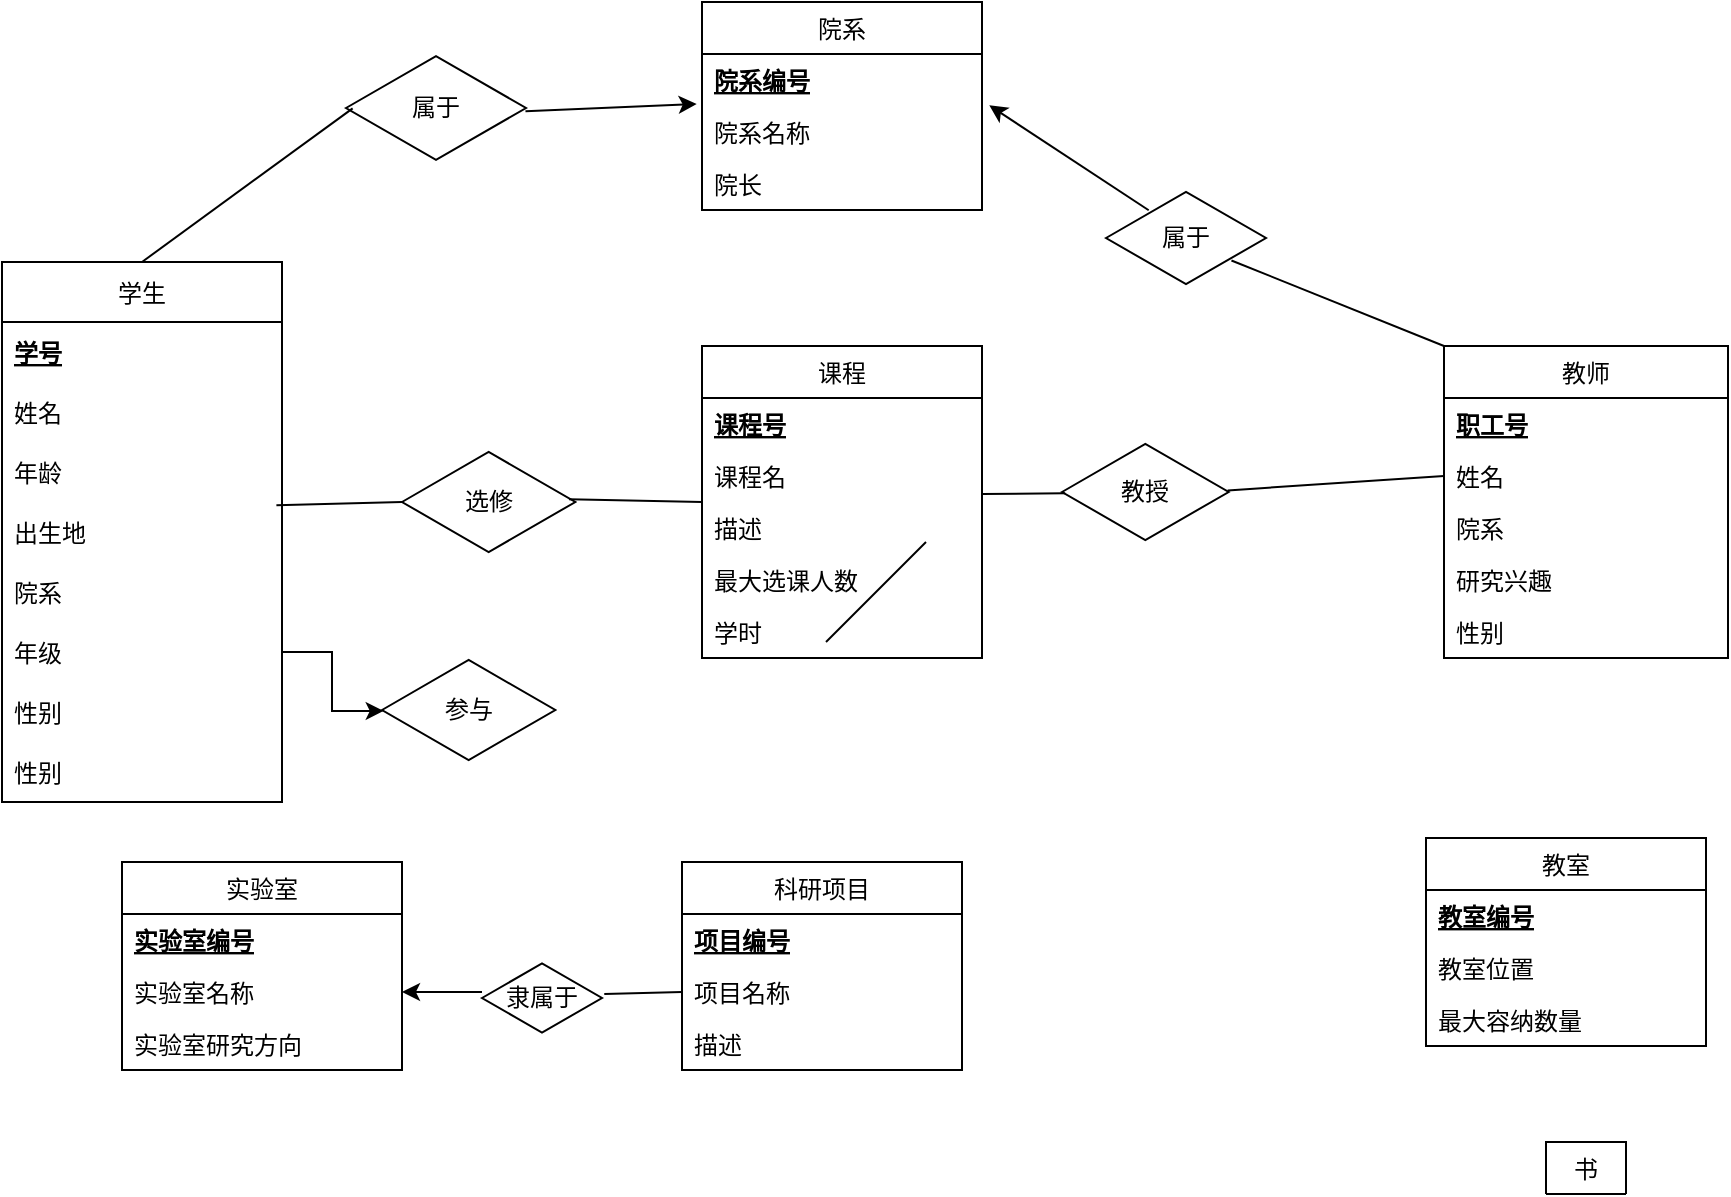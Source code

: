 <mxfile version="17.4.0" type="github" pages="2">
  <diagram id="R2lEEEUBdFMjLlhIrx00" name="Page-1">
    <mxGraphModel dx="921" dy="482" grid="1" gridSize="10" guides="1" tooltips="1" connect="1" arrows="1" fold="1" page="1" pageScale="1" pageWidth="850" pageHeight="1100" math="0" shadow="0" extFonts="Permanent Marker^https://fonts.googleapis.com/css?family=Permanent+Marker">
      <root>
        <mxCell id="0" />
        <mxCell id="1" parent="0" />
        <mxCell id="7lzDXjfHuIVDXy_lofM1-3" value="学生" style="swimlane;fontStyle=0;childLayout=stackLayout;horizontal=1;startSize=30;horizontalStack=0;resizeParent=1;resizeParentMax=0;resizeLast=0;collapsible=1;marginBottom=0;fontFamily=Helvetica;" vertex="1" parent="1">
          <mxGeometry x="178" y="210" width="140" height="270" as="geometry">
            <mxRectangle x="80" y="70" width="60" height="30" as="alternateBounds" />
          </mxGeometry>
        </mxCell>
        <mxCell id="7lzDXjfHuIVDXy_lofM1-4" value="学号" style="text;strokeColor=none;fillColor=none;align=left;verticalAlign=middle;spacingLeft=4;spacingRight=4;overflow=hidden;points=[[0,0.5],[1,0.5]];portConstraint=eastwest;rotatable=0;fontFamily=Helvetica;fontStyle=5" vertex="1" parent="7lzDXjfHuIVDXy_lofM1-3">
          <mxGeometry y="30" width="140" height="30" as="geometry" />
        </mxCell>
        <mxCell id="7lzDXjfHuIVDXy_lofM1-5" value="姓名" style="text;strokeColor=none;fillColor=none;align=left;verticalAlign=middle;spacingLeft=4;spacingRight=4;overflow=hidden;points=[[0,0.5],[1,0.5]];portConstraint=eastwest;rotatable=0;fontFamily=Helvetica;" vertex="1" parent="7lzDXjfHuIVDXy_lofM1-3">
          <mxGeometry y="60" width="140" height="30" as="geometry" />
        </mxCell>
        <mxCell id="7lzDXjfHuIVDXy_lofM1-6" value="年龄" style="text;strokeColor=none;fillColor=none;align=left;verticalAlign=middle;spacingLeft=4;spacingRight=4;overflow=hidden;points=[[0,0.5],[1,0.5]];portConstraint=eastwest;rotatable=0;fontFamily=Helvetica;" vertex="1" parent="7lzDXjfHuIVDXy_lofM1-3">
          <mxGeometry y="90" width="140" height="30" as="geometry" />
        </mxCell>
        <mxCell id="7lzDXjfHuIVDXy_lofM1-41" value="出生地" style="text;strokeColor=none;fillColor=none;align=left;verticalAlign=middle;spacingLeft=4;spacingRight=4;overflow=hidden;points=[[0,0.5],[1,0.5]];portConstraint=eastwest;rotatable=0;fontFamily=Helvetica;" vertex="1" parent="7lzDXjfHuIVDXy_lofM1-3">
          <mxGeometry y="120" width="140" height="30" as="geometry" />
        </mxCell>
        <mxCell id="7lzDXjfHuIVDXy_lofM1-40" value="院系" style="text;strokeColor=none;fillColor=none;align=left;verticalAlign=middle;spacingLeft=4;spacingRight=4;overflow=hidden;points=[[0,0.5],[1,0.5]];portConstraint=eastwest;rotatable=0;fontFamily=Helvetica;" vertex="1" parent="7lzDXjfHuIVDXy_lofM1-3">
          <mxGeometry y="150" width="140" height="30" as="geometry" />
        </mxCell>
        <mxCell id="7lzDXjfHuIVDXy_lofM1-39" value="年级" style="text;strokeColor=none;fillColor=none;align=left;verticalAlign=middle;spacingLeft=4;spacingRight=4;overflow=hidden;points=[[0,0.5],[1,0.5]];portConstraint=eastwest;rotatable=0;fontFamily=Helvetica;" vertex="1" parent="7lzDXjfHuIVDXy_lofM1-3">
          <mxGeometry y="180" width="140" height="30" as="geometry" />
        </mxCell>
        <mxCell id="7lzDXjfHuIVDXy_lofM1-38" value="性别" style="text;strokeColor=none;fillColor=none;align=left;verticalAlign=middle;spacingLeft=4;spacingRight=4;overflow=hidden;points=[[0,0.5],[1,0.5]];portConstraint=eastwest;rotatable=0;fontFamily=Helvetica;" vertex="1" parent="7lzDXjfHuIVDXy_lofM1-3">
          <mxGeometry y="210" width="140" height="30" as="geometry" />
        </mxCell>
        <mxCell id="G1MRK59V_kb3aeOXzDQ2-5" value="性别" style="text;strokeColor=none;fillColor=none;align=left;verticalAlign=middle;spacingLeft=4;spacingRight=4;overflow=hidden;points=[[0,0.5],[1,0.5]];portConstraint=eastwest;rotatable=0;fontFamily=Helvetica;" vertex="1" parent="7lzDXjfHuIVDXy_lofM1-3">
          <mxGeometry y="240" width="140" height="30" as="geometry" />
        </mxCell>
        <mxCell id="7lzDXjfHuIVDXy_lofM1-29" value="教师" style="swimlane;fontStyle=0;childLayout=stackLayout;horizontal=1;startSize=26;fillColor=none;horizontalStack=0;resizeParent=1;resizeParentMax=0;resizeLast=0;collapsible=1;marginBottom=0;fontFamily=Helvetica;" vertex="1" parent="1">
          <mxGeometry x="899" y="252" width="142" height="156" as="geometry" />
        </mxCell>
        <mxCell id="7lzDXjfHuIVDXy_lofM1-30" value="职工号" style="text;strokeColor=none;fillColor=none;align=left;verticalAlign=top;spacingLeft=4;spacingRight=4;overflow=hidden;rotatable=0;points=[[0,0.5],[1,0.5]];portConstraint=eastwest;fontFamily=Helvetica;fontStyle=5" vertex="1" parent="7lzDXjfHuIVDXy_lofM1-29">
          <mxGeometry y="26" width="142" height="26" as="geometry" />
        </mxCell>
        <mxCell id="7lzDXjfHuIVDXy_lofM1-31" value="姓名" style="text;strokeColor=none;fillColor=none;align=left;verticalAlign=top;spacingLeft=4;spacingRight=4;overflow=hidden;rotatable=0;points=[[0,0.5],[1,0.5]];portConstraint=eastwest;fontFamily=Helvetica;" vertex="1" parent="7lzDXjfHuIVDXy_lofM1-29">
          <mxGeometry y="52" width="142" height="26" as="geometry" />
        </mxCell>
        <mxCell id="7lzDXjfHuIVDXy_lofM1-32" value="院系" style="text;strokeColor=none;fillColor=none;align=left;verticalAlign=top;spacingLeft=4;spacingRight=4;overflow=hidden;rotatable=0;points=[[0,0.5],[1,0.5]];portConstraint=eastwest;fontFamily=Helvetica;" vertex="1" parent="7lzDXjfHuIVDXy_lofM1-29">
          <mxGeometry y="78" width="142" height="26" as="geometry" />
        </mxCell>
        <mxCell id="7lzDXjfHuIVDXy_lofM1-33" value="研究兴趣" style="text;strokeColor=none;fillColor=none;align=left;verticalAlign=top;spacingLeft=4;spacingRight=4;overflow=hidden;rotatable=0;points=[[0,0.5],[1,0.5]];portConstraint=eastwest;fontFamily=Helvetica;" vertex="1" parent="7lzDXjfHuIVDXy_lofM1-29">
          <mxGeometry y="104" width="142" height="26" as="geometry" />
        </mxCell>
        <mxCell id="7lzDXjfHuIVDXy_lofM1-34" value="性别" style="text;strokeColor=none;fillColor=none;align=left;verticalAlign=top;spacingLeft=4;spacingRight=4;overflow=hidden;rotatable=0;points=[[0,0.5],[1,0.5]];portConstraint=eastwest;fontFamily=Helvetica;" vertex="1" parent="7lzDXjfHuIVDXy_lofM1-29">
          <mxGeometry y="130" width="142" height="26" as="geometry" />
        </mxCell>
        <mxCell id="7lzDXjfHuIVDXy_lofM1-42" value="课程" style="swimlane;fontStyle=0;childLayout=stackLayout;horizontal=1;startSize=26;fillColor=none;horizontalStack=0;resizeParent=1;resizeParentMax=0;resizeLast=0;collapsible=1;marginBottom=0;fontFamily=Helvetica;" vertex="1" parent="1">
          <mxGeometry x="528" y="252" width="140" height="156" as="geometry" />
        </mxCell>
        <mxCell id="7lzDXjfHuIVDXy_lofM1-43" value="课程号" style="text;strokeColor=none;fillColor=none;align=left;verticalAlign=top;spacingLeft=4;spacingRight=4;overflow=hidden;rotatable=0;points=[[0,0.5],[1,0.5]];portConstraint=eastwest;fontFamily=Helvetica;fontStyle=5" vertex="1" parent="7lzDXjfHuIVDXy_lofM1-42">
          <mxGeometry y="26" width="140" height="26" as="geometry" />
        </mxCell>
        <mxCell id="7lzDXjfHuIVDXy_lofM1-44" value="课程名" style="text;strokeColor=none;fillColor=none;align=left;verticalAlign=top;spacingLeft=4;spacingRight=4;overflow=hidden;rotatable=0;points=[[0,0.5],[1,0.5]];portConstraint=eastwest;fontFamily=Helvetica;" vertex="1" parent="7lzDXjfHuIVDXy_lofM1-42">
          <mxGeometry y="52" width="140" height="26" as="geometry" />
        </mxCell>
        <mxCell id="7lzDXjfHuIVDXy_lofM1-45" value="描述" style="text;strokeColor=none;fillColor=none;align=left;verticalAlign=top;spacingLeft=4;spacingRight=4;overflow=hidden;rotatable=0;points=[[0,0.5],[1,0.5]];portConstraint=eastwest;fontFamily=Helvetica;" vertex="1" parent="7lzDXjfHuIVDXy_lofM1-42">
          <mxGeometry y="78" width="140" height="26" as="geometry" />
        </mxCell>
        <mxCell id="7lzDXjfHuIVDXy_lofM1-46" value="最大选课人数" style="text;strokeColor=none;fillColor=none;align=left;verticalAlign=top;spacingLeft=4;spacingRight=4;overflow=hidden;rotatable=0;points=[[0,0.5],[1,0.5]];portConstraint=eastwest;fontFamily=Helvetica;" vertex="1" parent="7lzDXjfHuIVDXy_lofM1-42">
          <mxGeometry y="104" width="140" height="26" as="geometry" />
        </mxCell>
        <mxCell id="7lzDXjfHuIVDXy_lofM1-47" value="学时" style="text;strokeColor=none;fillColor=none;align=left;verticalAlign=top;spacingLeft=4;spacingRight=4;overflow=hidden;rotatable=0;points=[[0,0.5],[1,0.5]];portConstraint=eastwest;fontFamily=Helvetica;" vertex="1" parent="7lzDXjfHuIVDXy_lofM1-42">
          <mxGeometry y="130" width="140" height="26" as="geometry" />
        </mxCell>
        <mxCell id="7lzDXjfHuIVDXy_lofM1-48" value="科研项目" style="swimlane;fontStyle=0;childLayout=stackLayout;horizontal=1;startSize=26;fillColor=none;horizontalStack=0;resizeParent=1;resizeParentMax=0;resizeLast=0;collapsible=1;marginBottom=0;fontFamily=Helvetica;" vertex="1" parent="1">
          <mxGeometry x="518" y="510" width="140" height="104" as="geometry" />
        </mxCell>
        <mxCell id="7lzDXjfHuIVDXy_lofM1-49" value="项目编号" style="text;strokeColor=none;fillColor=none;align=left;verticalAlign=top;spacingLeft=4;spacingRight=4;overflow=hidden;rotatable=0;points=[[0,0.5],[1,0.5]];portConstraint=eastwest;fontFamily=Helvetica;fontStyle=5" vertex="1" parent="7lzDXjfHuIVDXy_lofM1-48">
          <mxGeometry y="26" width="140" height="26" as="geometry" />
        </mxCell>
        <mxCell id="7lzDXjfHuIVDXy_lofM1-50" value="项目名称" style="text;strokeColor=none;fillColor=none;align=left;verticalAlign=top;spacingLeft=4;spacingRight=4;overflow=hidden;rotatable=0;points=[[0,0.5],[1,0.5]];portConstraint=eastwest;fontFamily=Helvetica;" vertex="1" parent="7lzDXjfHuIVDXy_lofM1-48">
          <mxGeometry y="52" width="140" height="26" as="geometry" />
        </mxCell>
        <mxCell id="7lzDXjfHuIVDXy_lofM1-51" value="描述" style="text;strokeColor=none;fillColor=none;align=left;verticalAlign=top;spacingLeft=4;spacingRight=4;overflow=hidden;rotatable=0;points=[[0,0.5],[1,0.5]];portConstraint=eastwest;fontFamily=Helvetica;" vertex="1" parent="7lzDXjfHuIVDXy_lofM1-48">
          <mxGeometry y="78" width="140" height="26" as="geometry" />
        </mxCell>
        <mxCell id="7lzDXjfHuIVDXy_lofM1-52" value="实验室" style="swimlane;fontStyle=0;childLayout=stackLayout;horizontal=1;startSize=26;fillColor=none;horizontalStack=0;resizeParent=1;resizeParentMax=0;resizeLast=0;collapsible=1;marginBottom=0;fontFamily=Helvetica;" vertex="1" parent="1">
          <mxGeometry x="238" y="510" width="140" height="104" as="geometry" />
        </mxCell>
        <mxCell id="7lzDXjfHuIVDXy_lofM1-54" value="实验室编号" style="text;strokeColor=none;fillColor=none;align=left;verticalAlign=top;spacingLeft=4;spacingRight=4;overflow=hidden;rotatable=0;points=[[0,0.5],[1,0.5]];portConstraint=eastwest;fontFamily=Helvetica;fontStyle=5" vertex="1" parent="7lzDXjfHuIVDXy_lofM1-52">
          <mxGeometry y="26" width="140" height="26" as="geometry" />
        </mxCell>
        <mxCell id="7lzDXjfHuIVDXy_lofM1-53" value="实验室名称" style="text;strokeColor=none;fillColor=none;align=left;verticalAlign=top;spacingLeft=4;spacingRight=4;overflow=hidden;rotatable=0;points=[[0,0.5],[1,0.5]];portConstraint=eastwest;fontFamily=Helvetica;fontStyle=0" vertex="1" parent="7lzDXjfHuIVDXy_lofM1-52">
          <mxGeometry y="52" width="140" height="26" as="geometry" />
        </mxCell>
        <mxCell id="7lzDXjfHuIVDXy_lofM1-55" value="实验室研究方向" style="text;strokeColor=none;fillColor=none;align=left;verticalAlign=top;spacingLeft=4;spacingRight=4;overflow=hidden;rotatable=0;points=[[0,0.5],[1,0.5]];portConstraint=eastwest;fontFamily=Helvetica;" vertex="1" parent="7lzDXjfHuIVDXy_lofM1-52">
          <mxGeometry y="78" width="140" height="26" as="geometry" />
        </mxCell>
        <mxCell id="7lzDXjfHuIVDXy_lofM1-57" value="院系" style="swimlane;fontStyle=0;childLayout=stackLayout;horizontal=1;startSize=26;fillColor=none;horizontalStack=0;resizeParent=1;resizeParentMax=0;resizeLast=0;collapsible=1;marginBottom=0;fontFamily=Helvetica;" vertex="1" parent="1">
          <mxGeometry x="528" y="80" width="140" height="104" as="geometry" />
        </mxCell>
        <mxCell id="7lzDXjfHuIVDXy_lofM1-58" value="院系编号" style="text;strokeColor=none;fillColor=none;align=left;verticalAlign=top;spacingLeft=4;spacingRight=4;overflow=hidden;rotatable=0;points=[[0,0.5],[1,0.5]];portConstraint=eastwest;fontFamily=Helvetica;fontStyle=5" vertex="1" parent="7lzDXjfHuIVDXy_lofM1-57">
          <mxGeometry y="26" width="140" height="26" as="geometry" />
        </mxCell>
        <mxCell id="7lzDXjfHuIVDXy_lofM1-59" value="院系名称" style="text;strokeColor=none;fillColor=none;align=left;verticalAlign=top;spacingLeft=4;spacingRight=4;overflow=hidden;rotatable=0;points=[[0,0.5],[1,0.5]];portConstraint=eastwest;fontFamily=Helvetica;" vertex="1" parent="7lzDXjfHuIVDXy_lofM1-57">
          <mxGeometry y="52" width="140" height="26" as="geometry" />
        </mxCell>
        <mxCell id="7lzDXjfHuIVDXy_lofM1-60" value="院长" style="text;strokeColor=none;fillColor=none;align=left;verticalAlign=top;spacingLeft=4;spacingRight=4;overflow=hidden;rotatable=0;points=[[0,0.5],[1,0.5]];portConstraint=eastwest;fontFamily=Helvetica;" vertex="1" parent="7lzDXjfHuIVDXy_lofM1-57">
          <mxGeometry y="78" width="140" height="26" as="geometry" />
        </mxCell>
        <mxCell id="7lzDXjfHuIVDXy_lofM1-61" value="教室" style="swimlane;fontStyle=0;childLayout=stackLayout;horizontal=1;startSize=26;fillColor=none;horizontalStack=0;resizeParent=1;resizeParentMax=0;resizeLast=0;collapsible=1;marginBottom=0;fontFamily=Helvetica;" vertex="1" parent="1">
          <mxGeometry x="890" y="498" width="140" height="104" as="geometry" />
        </mxCell>
        <mxCell id="7lzDXjfHuIVDXy_lofM1-62" value="教室编号" style="text;strokeColor=none;fillColor=none;align=left;verticalAlign=top;spacingLeft=4;spacingRight=4;overflow=hidden;rotatable=0;points=[[0,0.5],[1,0.5]];portConstraint=eastwest;fontFamily=Helvetica;fontStyle=5" vertex="1" parent="7lzDXjfHuIVDXy_lofM1-61">
          <mxGeometry y="26" width="140" height="26" as="geometry" />
        </mxCell>
        <mxCell id="7lzDXjfHuIVDXy_lofM1-63" value="教室位置" style="text;strokeColor=none;fillColor=none;align=left;verticalAlign=top;spacingLeft=4;spacingRight=4;overflow=hidden;rotatable=0;points=[[0,0.5],[1,0.5]];portConstraint=eastwest;fontFamily=Helvetica;" vertex="1" parent="7lzDXjfHuIVDXy_lofM1-61">
          <mxGeometry y="52" width="140" height="26" as="geometry" />
        </mxCell>
        <mxCell id="7lzDXjfHuIVDXy_lofM1-64" value="最大容纳数量" style="text;strokeColor=none;fillColor=none;align=left;verticalAlign=top;spacingLeft=4;spacingRight=4;overflow=hidden;rotatable=0;points=[[0,0.5],[1,0.5]];portConstraint=eastwest;fontFamily=Helvetica;" vertex="1" parent="7lzDXjfHuIVDXy_lofM1-61">
          <mxGeometry y="78" width="140" height="26" as="geometry" />
        </mxCell>
        <mxCell id="7lzDXjfHuIVDXy_lofM1-66" value="书" style="swimlane;fontStyle=0;childLayout=stackLayout;horizontal=1;startSize=26;fillColor=none;horizontalStack=0;resizeParent=1;resizeParentMax=0;resizeLast=0;collapsible=1;marginBottom=0;fontFamily=Helvetica;" vertex="1" collapsed="1" parent="1">
          <mxGeometry x="950" y="650" width="40" height="26" as="geometry">
            <mxRectangle x="250" y="484" width="140" height="104" as="alternateBounds" />
          </mxGeometry>
        </mxCell>
        <mxCell id="7lzDXjfHuIVDXy_lofM1-67" value="书编号" style="text;strokeColor=none;fillColor=none;align=left;verticalAlign=top;spacingLeft=4;spacingRight=4;overflow=hidden;rotatable=0;points=[[0,0.5],[1,0.5]];portConstraint=eastwest;fontFamily=Helvetica;fontStyle=5" vertex="1" parent="7lzDXjfHuIVDXy_lofM1-66">
          <mxGeometry y="26" width="140" height="26" as="geometry" />
        </mxCell>
        <mxCell id="7lzDXjfHuIVDXy_lofM1-68" value="书名称" style="text;strokeColor=none;fillColor=none;align=left;verticalAlign=top;spacingLeft=4;spacingRight=4;overflow=hidden;rotatable=0;points=[[0,0.5],[1,0.5]];portConstraint=eastwest;fontFamily=Helvetica;fontStyle=5" vertex="1" parent="7lzDXjfHuIVDXy_lofM1-66">
          <mxGeometry y="52" width="140" height="26" as="geometry" />
        </mxCell>
        <mxCell id="7lzDXjfHuIVDXy_lofM1-69" value="书存放位置" style="text;strokeColor=none;fillColor=none;align=left;verticalAlign=top;spacingLeft=4;spacingRight=4;overflow=hidden;rotatable=0;points=[[0,0.5],[1,0.5]];portConstraint=eastwest;fontFamily=Helvetica;" vertex="1" parent="7lzDXjfHuIVDXy_lofM1-66">
          <mxGeometry y="78" width="140" height="26" as="geometry" />
        </mxCell>
        <mxCell id="7lzDXjfHuIVDXy_lofM1-70" value="选修" style="html=1;whiteSpace=wrap;aspect=fixed;shape=isoRectangle;fontFamily=Helvetica;" vertex="1" parent="1">
          <mxGeometry x="378" y="304" width="86.67" height="52" as="geometry" />
        </mxCell>
        <mxCell id="7lzDXjfHuIVDXy_lofM1-73" value="" style="endArrow=none;html=1;rounded=0;fontFamily=Helvetica;exitX=0.963;exitY=0.474;exitDx=0;exitDy=0;exitPerimeter=0;" edge="1" parent="1" source="7lzDXjfHuIVDXy_lofM1-70">
          <mxGeometry width="50" height="50" relative="1" as="geometry">
            <mxPoint x="468" y="330" as="sourcePoint" />
            <mxPoint x="528" y="330" as="targetPoint" />
          </mxGeometry>
        </mxCell>
        <mxCell id="7lzDXjfHuIVDXy_lofM1-75" value="" style="endArrow=none;html=1;rounded=0;fontFamily=Helvetica;exitX=0.98;exitY=0.053;exitDx=0;exitDy=0;exitPerimeter=0;" edge="1" parent="1" source="7lzDXjfHuIVDXy_lofM1-41">
          <mxGeometry width="50" height="50" relative="1" as="geometry">
            <mxPoint x="328" y="380" as="sourcePoint" />
            <mxPoint x="378" y="330" as="targetPoint" />
          </mxGeometry>
        </mxCell>
        <mxCell id="7lzDXjfHuIVDXy_lofM1-76" value="教授" style="html=1;whiteSpace=wrap;aspect=fixed;shape=isoRectangle;fontFamily=Helvetica;" vertex="1" parent="1">
          <mxGeometry x="708" y="300" width="83.33" height="50" as="geometry" />
        </mxCell>
        <mxCell id="7lzDXjfHuIVDXy_lofM1-77" value="" style="endArrow=none;html=1;rounded=0;fontFamily=Helvetica;exitX=0.994;exitY=0.484;exitDx=0;exitDy=0;exitPerimeter=0;entryX=0;entryY=0.5;entryDx=0;entryDy=0;" edge="1" parent="1" source="7lzDXjfHuIVDXy_lofM1-76" target="7lzDXjfHuIVDXy_lofM1-31">
          <mxGeometry width="50" height="50" relative="1" as="geometry">
            <mxPoint x="778" y="370" as="sourcePoint" />
            <mxPoint x="828" y="320" as="targetPoint" />
          </mxGeometry>
        </mxCell>
        <mxCell id="7lzDXjfHuIVDXy_lofM1-78" value="" style="endArrow=none;html=1;rounded=0;fontFamily=Helvetica;entryX=0.019;entryY=0.513;entryDx=0;entryDy=0;entryPerimeter=0;" edge="1" parent="1" target="7lzDXjfHuIVDXy_lofM1-76">
          <mxGeometry width="50" height="50" relative="1" as="geometry">
            <mxPoint x="668" y="326" as="sourcePoint" />
            <mxPoint x="728" y="340" as="targetPoint" />
          </mxGeometry>
        </mxCell>
        <mxCell id="7lzDXjfHuIVDXy_lofM1-80" value="" style="endArrow=classic;html=1;rounded=0;fontFamily=Helvetica;entryX=1;entryY=0.5;entryDx=0;entryDy=0;" edge="1" parent="1" target="7lzDXjfHuIVDXy_lofM1-53">
          <mxGeometry width="50" height="50" relative="1" as="geometry">
            <mxPoint x="418" y="575" as="sourcePoint" />
            <mxPoint x="458" y="540" as="targetPoint" />
          </mxGeometry>
        </mxCell>
        <mxCell id="7lzDXjfHuIVDXy_lofM1-81" value="隶属于" style="html=1;whiteSpace=wrap;aspect=fixed;shape=isoRectangle;fontFamily=Helvetica;" vertex="1" parent="1">
          <mxGeometry x="418" y="560" width="60" height="36" as="geometry" />
        </mxCell>
        <mxCell id="7lzDXjfHuIVDXy_lofM1-82" value="" style="endArrow=none;html=1;rounded=0;fontFamily=Helvetica;entryX=0;entryY=0.5;entryDx=0;entryDy=0;exitX=1.019;exitY=0.445;exitDx=0;exitDy=0;exitPerimeter=0;" edge="1" parent="1" source="7lzDXjfHuIVDXy_lofM1-81" target="7lzDXjfHuIVDXy_lofM1-50">
          <mxGeometry width="50" height="50" relative="1" as="geometry">
            <mxPoint x="608" y="550" as="sourcePoint" />
            <mxPoint x="658" y="500" as="targetPoint" />
          </mxGeometry>
        </mxCell>
        <mxCell id="7lzDXjfHuIVDXy_lofM1-83" value="属于" style="html=1;whiteSpace=wrap;aspect=fixed;shape=isoRectangle;fontFamily=Helvetica;" vertex="1" parent="1">
          <mxGeometry x="350" y="106" width="90" height="54" as="geometry" />
        </mxCell>
        <mxCell id="7lzDXjfHuIVDXy_lofM1-84" value="" style="endArrow=none;html=1;rounded=0;fontFamily=Helvetica;exitX=0.5;exitY=0;exitDx=0;exitDy=0;entryX=0.037;entryY=0.503;entryDx=0;entryDy=0;entryPerimeter=0;" edge="1" parent="1" source="7lzDXjfHuIVDXy_lofM1-3" target="7lzDXjfHuIVDXy_lofM1-83">
          <mxGeometry width="50" height="50" relative="1" as="geometry">
            <mxPoint x="590" y="290" as="sourcePoint" />
            <mxPoint x="640" y="240" as="targetPoint" />
          </mxGeometry>
        </mxCell>
        <mxCell id="7lzDXjfHuIVDXy_lofM1-85" value="" style="endArrow=classic;html=1;rounded=0;fontFamily=Helvetica;entryX=-0.019;entryY=-0.04;entryDx=0;entryDy=0;entryPerimeter=0;exitX=0.997;exitY=0.531;exitDx=0;exitDy=0;exitPerimeter=0;" edge="1" parent="1" source="7lzDXjfHuIVDXy_lofM1-83" target="7lzDXjfHuIVDXy_lofM1-59">
          <mxGeometry width="50" height="50" relative="1" as="geometry">
            <mxPoint x="450" y="170" as="sourcePoint" />
            <mxPoint x="500" y="120" as="targetPoint" />
          </mxGeometry>
        </mxCell>
        <mxCell id="7lzDXjfHuIVDXy_lofM1-87" value="属于" style="html=1;whiteSpace=wrap;aspect=fixed;shape=isoRectangle;fontFamily=Helvetica;" vertex="1" parent="1">
          <mxGeometry x="730" y="174" width="80" height="48" as="geometry" />
        </mxCell>
        <mxCell id="7lzDXjfHuIVDXy_lofM1-88" value="" style="endArrow=none;html=1;rounded=0;fontFamily=Helvetica;entryX=0;entryY=0;entryDx=0;entryDy=0;exitX=0.784;exitY=0.734;exitDx=0;exitDy=0;exitPerimeter=0;" edge="1" parent="1" source="7lzDXjfHuIVDXy_lofM1-87" target="7lzDXjfHuIVDXy_lofM1-29">
          <mxGeometry width="50" height="50" relative="1" as="geometry">
            <mxPoint x="590" y="290" as="sourcePoint" />
            <mxPoint x="640" y="240" as="targetPoint" />
          </mxGeometry>
        </mxCell>
        <mxCell id="7lzDXjfHuIVDXy_lofM1-89" value="" style="endArrow=classic;html=1;rounded=0;fontFamily=Helvetica;entryX=1.026;entryY=0.988;entryDx=0;entryDy=0;entryPerimeter=0;exitX=0.267;exitY=0.211;exitDx=0;exitDy=0;exitPerimeter=0;" edge="1" parent="1" source="7lzDXjfHuIVDXy_lofM1-87" target="7lzDXjfHuIVDXy_lofM1-58">
          <mxGeometry width="50" height="50" relative="1" as="geometry">
            <mxPoint x="590" y="290" as="sourcePoint" />
            <mxPoint x="640" y="240" as="targetPoint" />
          </mxGeometry>
        </mxCell>
        <mxCell id="G1MRK59V_kb3aeOXzDQ2-1" value="参与" style="html=1;whiteSpace=wrap;aspect=fixed;shape=isoRectangle;fontFamily=Helvetica;" vertex="1" parent="1">
          <mxGeometry x="368" y="408" width="86.67" height="52" as="geometry" />
        </mxCell>
        <mxCell id="G1MRK59V_kb3aeOXzDQ2-2" value="" style="endArrow=none;html=1;rounded=0;fontFamily=Helvetica;" edge="1" parent="1">
          <mxGeometry width="50" height="50" relative="1" as="geometry">
            <mxPoint x="590" y="400" as="sourcePoint" />
            <mxPoint x="640" y="350" as="targetPoint" />
          </mxGeometry>
        </mxCell>
        <mxCell id="G1MRK59V_kb3aeOXzDQ2-4" style="edgeStyle=orthogonalEdgeStyle;rounded=0;orthogonalLoop=1;jettySize=auto;html=1;exitX=1;exitY=0.5;exitDx=0;exitDy=0;entryX=0.01;entryY=0.509;entryDx=0;entryDy=0;entryPerimeter=0;fontFamily=Helvetica;verticalAlign=middle;" edge="1" parent="1" source="7lzDXjfHuIVDXy_lofM1-39" target="G1MRK59V_kb3aeOXzDQ2-1">
          <mxGeometry relative="1" as="geometry" />
        </mxCell>
      </root>
    </mxGraphModel>
  </diagram>
  <diagram id="HQICcJeLd37k1XiFqSL1" name="Page-2">
    <mxGraphModel dx="921" dy="482" grid="1" gridSize="10" guides="1" tooltips="1" connect="1" arrows="1" fold="1" page="1" pageScale="1" pageWidth="827" pageHeight="1169" math="0" shadow="0">
      <root>
        <mxCell id="0" />
        <mxCell id="1" parent="0" />
      </root>
    </mxGraphModel>
  </diagram>
</mxfile>
